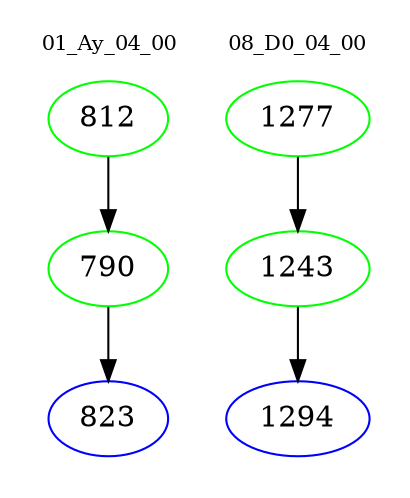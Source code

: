 digraph{
subgraph cluster_0 {
color = white
label = "01_Ay_04_00";
fontsize=10;
T0_812 [label="812", color="green"]
T0_812 -> T0_790 [color="black"]
T0_790 [label="790", color="green"]
T0_790 -> T0_823 [color="black"]
T0_823 [label="823", color="blue"]
}
subgraph cluster_1 {
color = white
label = "08_D0_04_00";
fontsize=10;
T1_1277 [label="1277", color="green"]
T1_1277 -> T1_1243 [color="black"]
T1_1243 [label="1243", color="green"]
T1_1243 -> T1_1294 [color="black"]
T1_1294 [label="1294", color="blue"]
}
}
